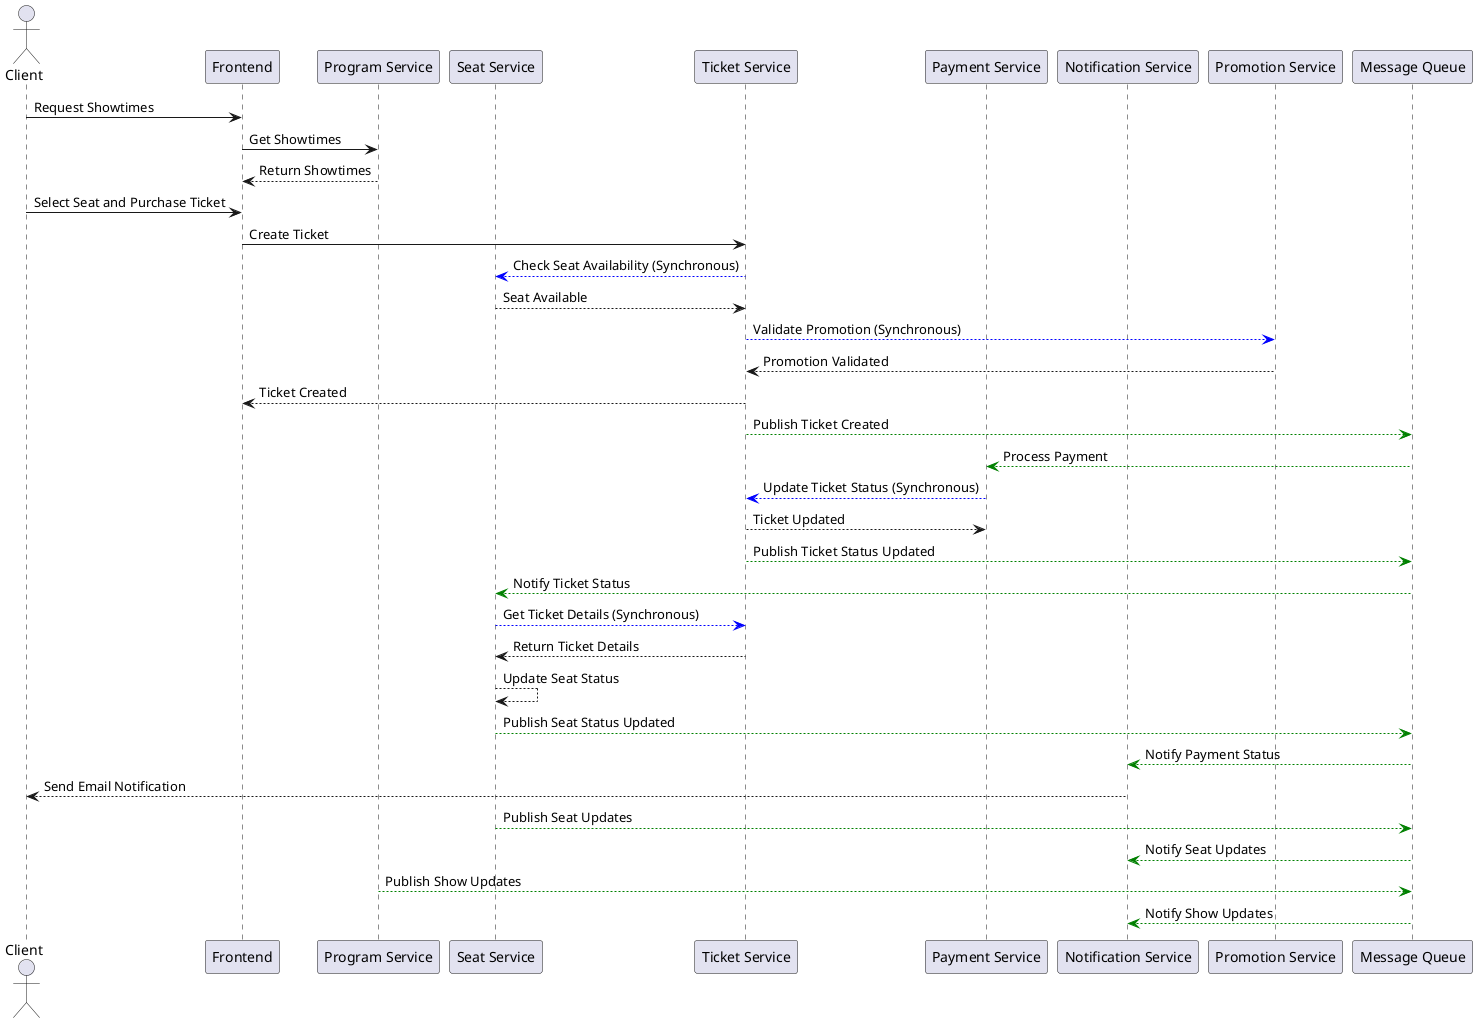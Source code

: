 @startuml SequenceDiagram

actor Client
participant "Frontend" as FE
participant "Program Service" as ProgramService
participant "Seat Service" as SeatService
participant "Ticket Service" as TicketService
participant "Payment Service" as PaymentService
participant "Notification Service" as NotificationService
participant "Promotion Service" as PromotionService
participant "Message Queue" as MQ

' Flujo: Cliente visualiza horarios de programas
Client -> FE: Request Showtimes
FE -> ProgramService: Get Showtimes
ProgramService --> FE: Return Showtimes

' Flujo: Cliente selecciona asiento y compra ticket
Client -> FE: Select Seat and Purchase Ticket
FE -> TicketService: Create Ticket
TicketService -[#blue]-> SeatService: Check Seat Availability (Synchronous)
SeatService --> TicketService: Seat Available
TicketService -[#blue]-> PromotionService: Validate Promotion (Synchronous)
PromotionService --> TicketService: Promotion Validated
TicketService --> FE: Ticket Created

' Flujo: Ticket publicado en la cola para procesamiento de pago
TicketService -[#green]-> MQ: Publish Ticket Created
MQ -[#green]-> PaymentService: Process Payment
PaymentService -[#blue]-> TicketService: Update Ticket Status (Synchronous)
TicketService --> PaymentService: Ticket Updated

' Flujo: Publicación del estado del ticket
TicketService -[#green]-> MQ: Publish Ticket Status Updated
MQ -[#green]-> SeatService: Notify Ticket Status
SeatService -[#blue]-> TicketService: Get Ticket Details (Synchronous)
TicketService --> SeatService: Return Ticket Details
SeatService --> SeatService: Update Seat Status
SeatService -[#green]-> MQ: Publish Seat Status Updated

' Flujo: Notificación al cliente
MQ -[#green]-> NotificationService: Notify Payment Status
NotificationService --> Client: Send Email Notification

' Flujo: Actualización de asientos
SeatService -[#green]-> MQ: Publish Seat Updates
MQ -[#green]-> NotificationService: Notify Seat Updates

' Flujo: Actualización de horarios de programas
ProgramService -[#green]-> MQ: Publish Show Updates
MQ -[#green]-> NotificationService: Notify Show Updates

@enduml